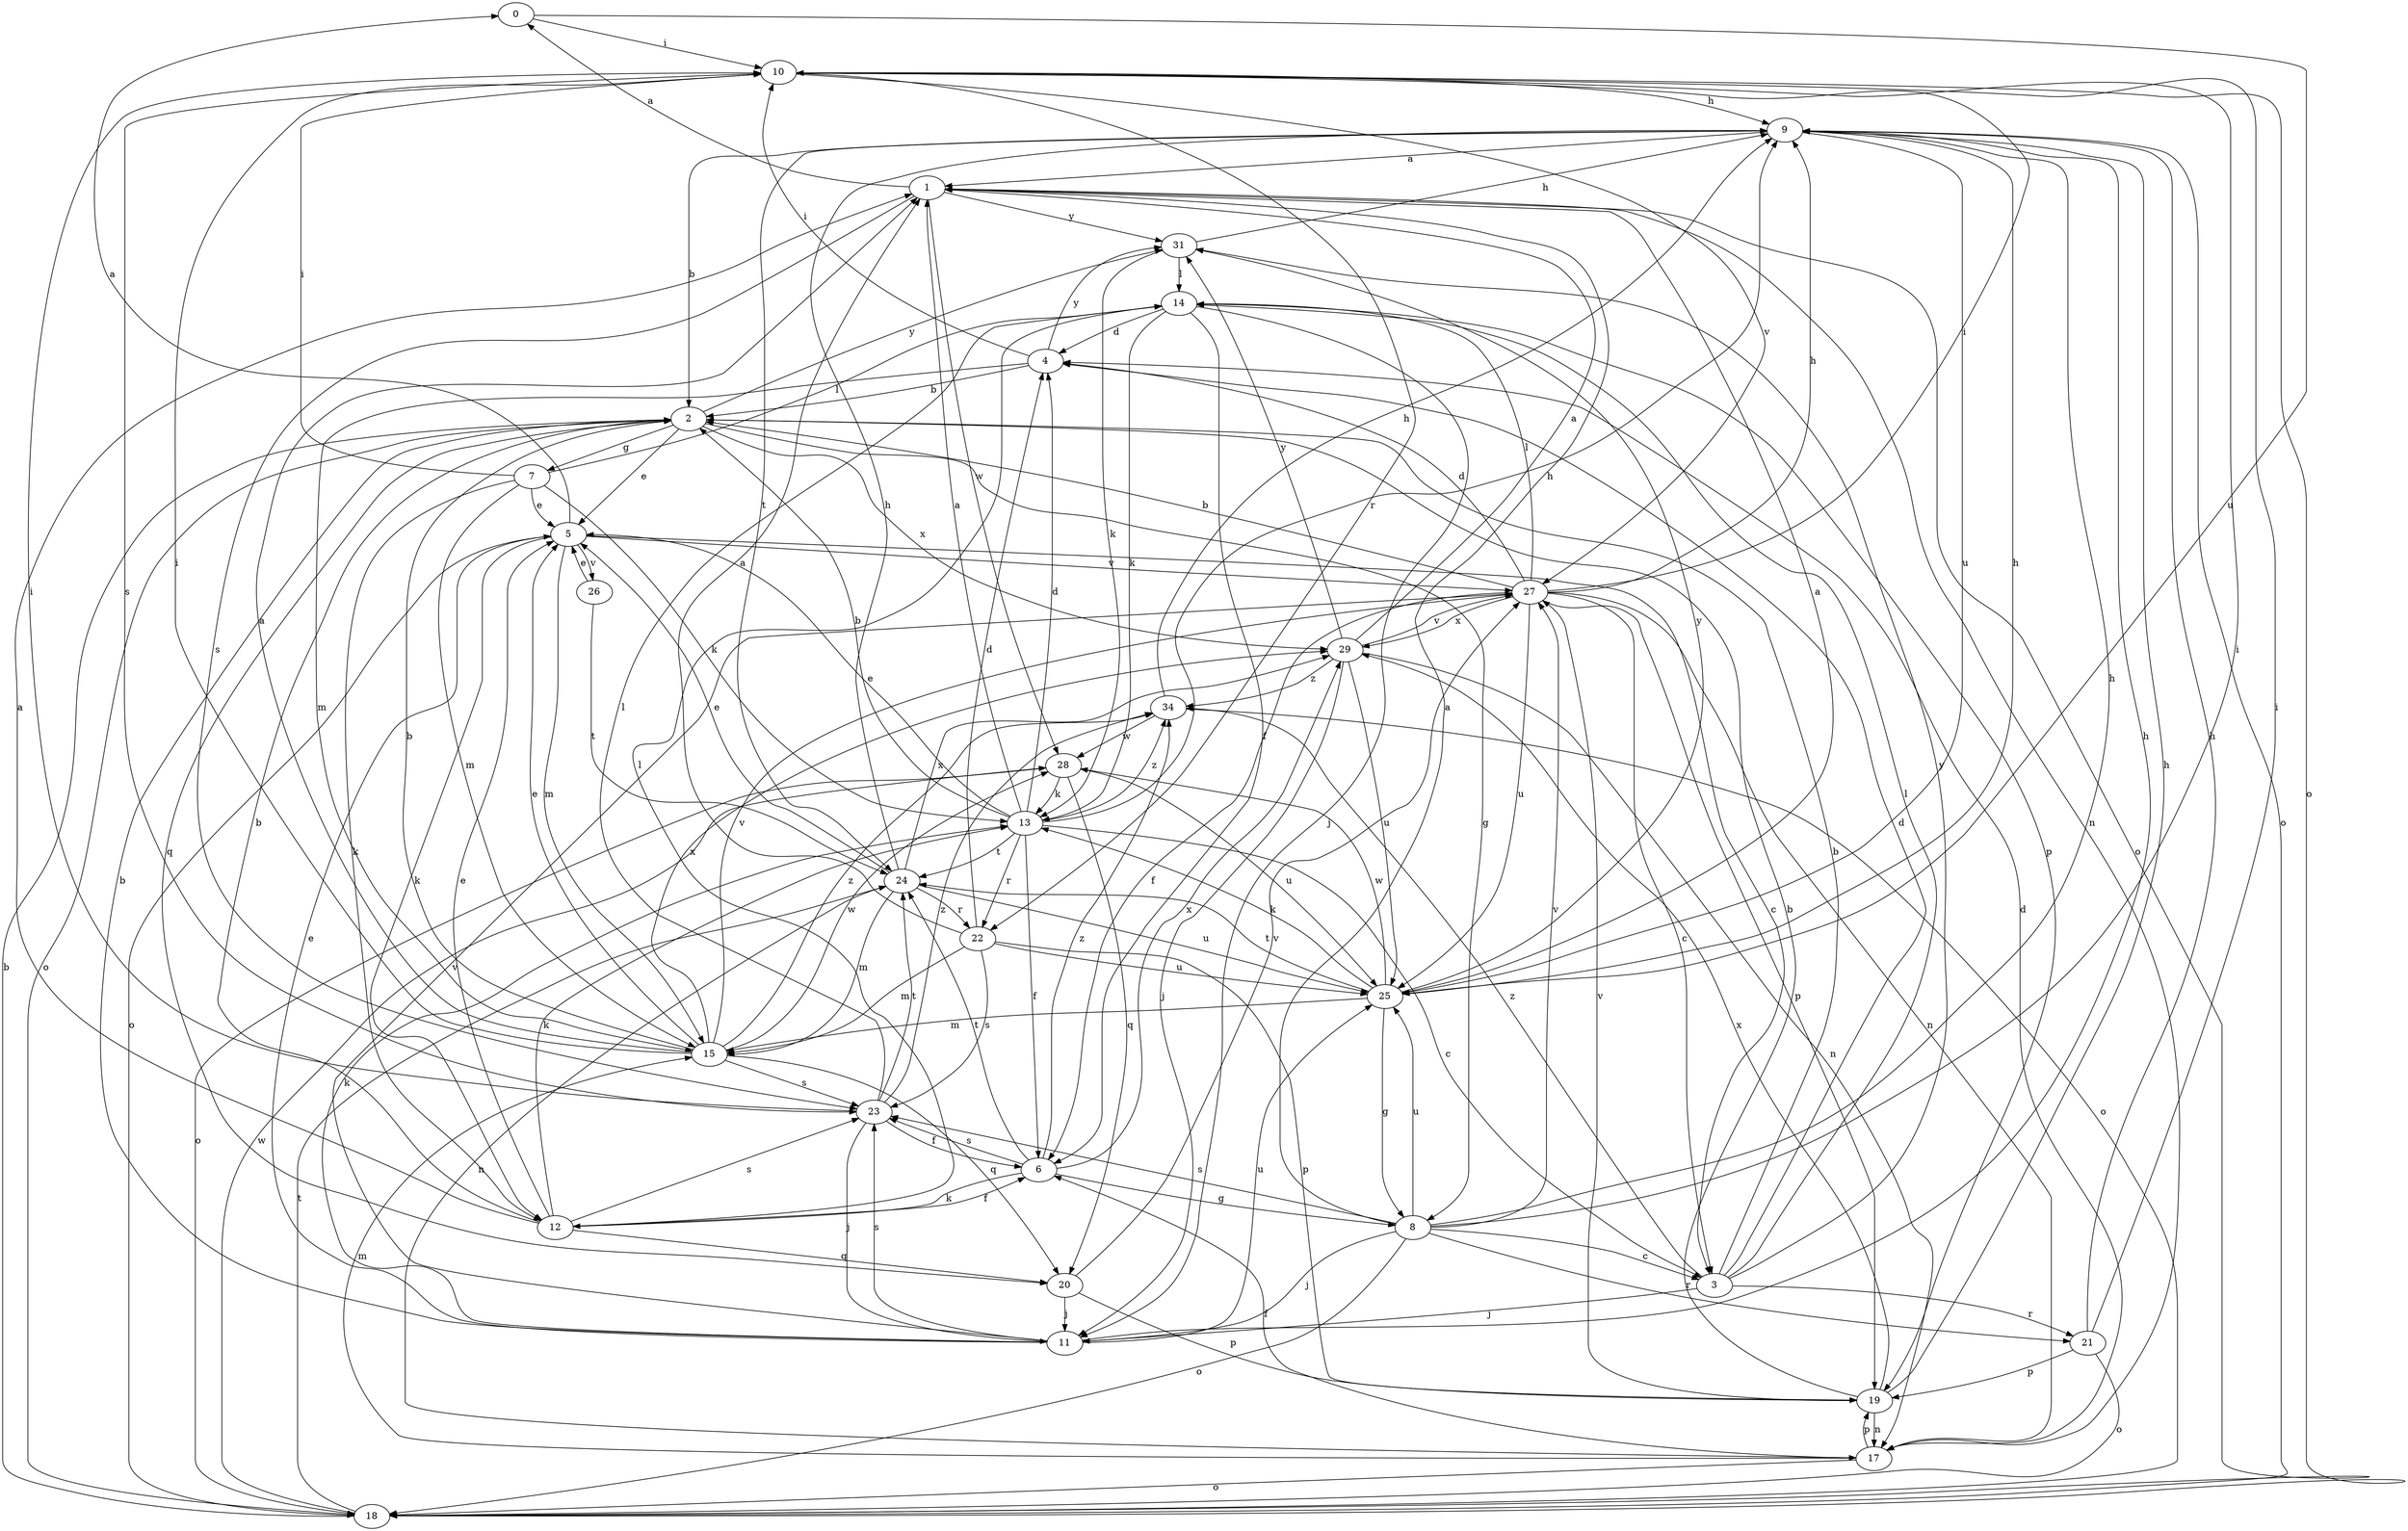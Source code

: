 strict digraph  {
0;
1;
2;
3;
4;
5;
6;
7;
8;
9;
10;
11;
12;
13;
14;
15;
17;
18;
19;
20;
21;
22;
23;
24;
25;
26;
27;
28;
29;
31;
34;
0 -> 10  [label=i];
0 -> 25  [label=u];
1 -> 0  [label=a];
1 -> 17  [label=n];
1 -> 18  [label=o];
1 -> 23  [label=s];
1 -> 28  [label=w];
1 -> 31  [label=y];
2 -> 5  [label=e];
2 -> 7  [label=g];
2 -> 8  [label=g];
2 -> 18  [label=o];
2 -> 20  [label=q];
2 -> 29  [label=x];
2 -> 31  [label=y];
3 -> 2  [label=b];
3 -> 4  [label=d];
3 -> 11  [label=j];
3 -> 14  [label=l];
3 -> 21  [label=r];
3 -> 31  [label=y];
3 -> 34  [label=z];
4 -> 2  [label=b];
4 -> 10  [label=i];
4 -> 15  [label=m];
4 -> 31  [label=y];
5 -> 0  [label=a];
5 -> 3  [label=c];
5 -> 12  [label=k];
5 -> 15  [label=m];
5 -> 18  [label=o];
5 -> 26  [label=v];
5 -> 27  [label=v];
6 -> 8  [label=g];
6 -> 12  [label=k];
6 -> 23  [label=s];
6 -> 24  [label=t];
6 -> 29  [label=x];
6 -> 34  [label=z];
7 -> 5  [label=e];
7 -> 10  [label=i];
7 -> 12  [label=k];
7 -> 13  [label=k];
7 -> 14  [label=l];
7 -> 15  [label=m];
8 -> 1  [label=a];
8 -> 3  [label=c];
8 -> 9  [label=h];
8 -> 10  [label=i];
8 -> 11  [label=j];
8 -> 18  [label=o];
8 -> 21  [label=r];
8 -> 23  [label=s];
8 -> 25  [label=u];
8 -> 27  [label=v];
9 -> 1  [label=a];
9 -> 2  [label=b];
9 -> 18  [label=o];
9 -> 24  [label=t];
9 -> 25  [label=u];
10 -> 9  [label=h];
10 -> 18  [label=o];
10 -> 22  [label=r];
10 -> 23  [label=s];
10 -> 27  [label=v];
11 -> 2  [label=b];
11 -> 5  [label=e];
11 -> 9  [label=h];
11 -> 13  [label=k];
11 -> 23  [label=s];
11 -> 25  [label=u];
11 -> 27  [label=v];
12 -> 1  [label=a];
12 -> 2  [label=b];
12 -> 5  [label=e];
12 -> 6  [label=f];
12 -> 13  [label=k];
12 -> 14  [label=l];
12 -> 20  [label=q];
12 -> 23  [label=s];
13 -> 1  [label=a];
13 -> 2  [label=b];
13 -> 3  [label=c];
13 -> 4  [label=d];
13 -> 5  [label=e];
13 -> 6  [label=f];
13 -> 9  [label=h];
13 -> 22  [label=r];
13 -> 24  [label=t];
13 -> 34  [label=z];
14 -> 4  [label=d];
14 -> 6  [label=f];
14 -> 11  [label=j];
14 -> 13  [label=k];
14 -> 19  [label=p];
15 -> 1  [label=a];
15 -> 2  [label=b];
15 -> 5  [label=e];
15 -> 10  [label=i];
15 -> 20  [label=q];
15 -> 23  [label=s];
15 -> 27  [label=v];
15 -> 28  [label=w];
15 -> 29  [label=x];
15 -> 34  [label=z];
17 -> 4  [label=d];
17 -> 6  [label=f];
17 -> 15  [label=m];
17 -> 18  [label=o];
17 -> 19  [label=p];
18 -> 2  [label=b];
18 -> 24  [label=t];
18 -> 28  [label=w];
19 -> 2  [label=b];
19 -> 9  [label=h];
19 -> 17  [label=n];
19 -> 27  [label=v];
19 -> 29  [label=x];
20 -> 11  [label=j];
20 -> 19  [label=p];
20 -> 27  [label=v];
21 -> 9  [label=h];
21 -> 10  [label=i];
21 -> 18  [label=o];
21 -> 19  [label=p];
22 -> 1  [label=a];
22 -> 4  [label=d];
22 -> 15  [label=m];
22 -> 19  [label=p];
22 -> 23  [label=s];
22 -> 25  [label=u];
23 -> 6  [label=f];
23 -> 10  [label=i];
23 -> 11  [label=j];
23 -> 14  [label=l];
23 -> 24  [label=t];
23 -> 34  [label=z];
24 -> 5  [label=e];
24 -> 9  [label=h];
24 -> 15  [label=m];
24 -> 17  [label=n];
24 -> 22  [label=r];
24 -> 25  [label=u];
24 -> 29  [label=x];
25 -> 1  [label=a];
25 -> 8  [label=g];
25 -> 9  [label=h];
25 -> 13  [label=k];
25 -> 15  [label=m];
25 -> 24  [label=t];
25 -> 28  [label=w];
25 -> 31  [label=y];
26 -> 5  [label=e];
26 -> 24  [label=t];
27 -> 2  [label=b];
27 -> 3  [label=c];
27 -> 4  [label=d];
27 -> 6  [label=f];
27 -> 9  [label=h];
27 -> 10  [label=i];
27 -> 14  [label=l];
27 -> 17  [label=n];
27 -> 19  [label=p];
27 -> 25  [label=u];
27 -> 29  [label=x];
28 -> 13  [label=k];
28 -> 18  [label=o];
28 -> 20  [label=q];
28 -> 25  [label=u];
29 -> 1  [label=a];
29 -> 11  [label=j];
29 -> 17  [label=n];
29 -> 25  [label=u];
29 -> 27  [label=v];
29 -> 31  [label=y];
29 -> 34  [label=z];
31 -> 9  [label=h];
31 -> 13  [label=k];
31 -> 14  [label=l];
34 -> 9  [label=h];
34 -> 18  [label=o];
34 -> 28  [label=w];
}
